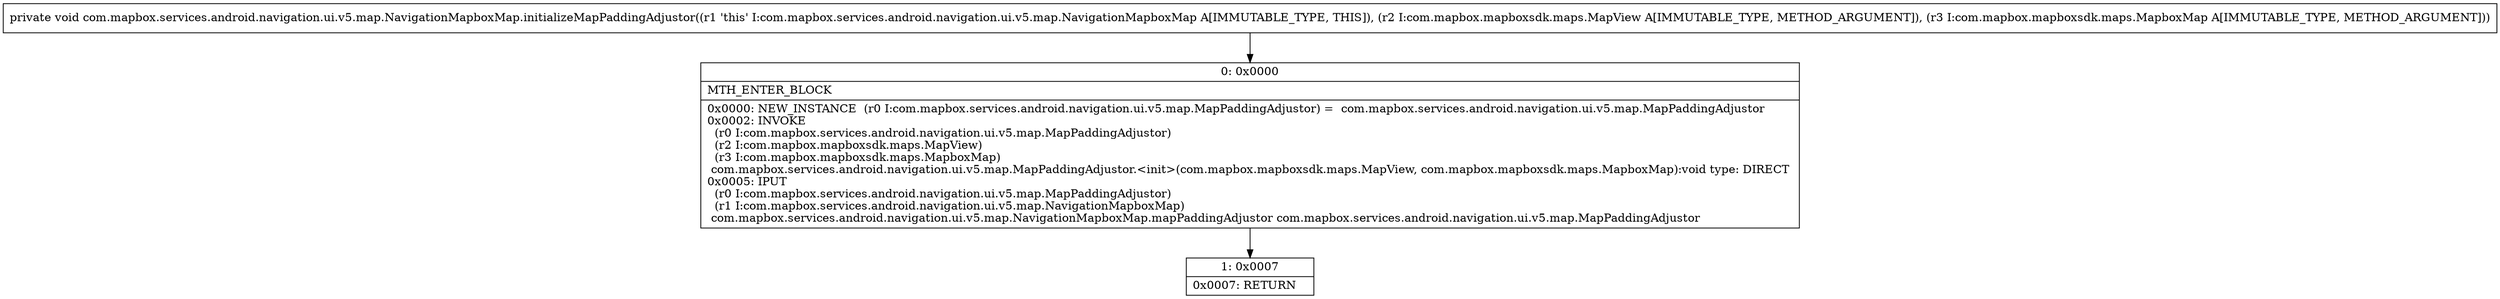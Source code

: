 digraph "CFG forcom.mapbox.services.android.navigation.ui.v5.map.NavigationMapboxMap.initializeMapPaddingAdjustor(Lcom\/mapbox\/mapboxsdk\/maps\/MapView;Lcom\/mapbox\/mapboxsdk\/maps\/MapboxMap;)V" {
Node_0 [shape=record,label="{0\:\ 0x0000|MTH_ENTER_BLOCK\l|0x0000: NEW_INSTANCE  (r0 I:com.mapbox.services.android.navigation.ui.v5.map.MapPaddingAdjustor) =  com.mapbox.services.android.navigation.ui.v5.map.MapPaddingAdjustor \l0x0002: INVOKE  \l  (r0 I:com.mapbox.services.android.navigation.ui.v5.map.MapPaddingAdjustor)\l  (r2 I:com.mapbox.mapboxsdk.maps.MapView)\l  (r3 I:com.mapbox.mapboxsdk.maps.MapboxMap)\l com.mapbox.services.android.navigation.ui.v5.map.MapPaddingAdjustor.\<init\>(com.mapbox.mapboxsdk.maps.MapView, com.mapbox.mapboxsdk.maps.MapboxMap):void type: DIRECT \l0x0005: IPUT  \l  (r0 I:com.mapbox.services.android.navigation.ui.v5.map.MapPaddingAdjustor)\l  (r1 I:com.mapbox.services.android.navigation.ui.v5.map.NavigationMapboxMap)\l com.mapbox.services.android.navigation.ui.v5.map.NavigationMapboxMap.mapPaddingAdjustor com.mapbox.services.android.navigation.ui.v5.map.MapPaddingAdjustor \l}"];
Node_1 [shape=record,label="{1\:\ 0x0007|0x0007: RETURN   \l}"];
MethodNode[shape=record,label="{private void com.mapbox.services.android.navigation.ui.v5.map.NavigationMapboxMap.initializeMapPaddingAdjustor((r1 'this' I:com.mapbox.services.android.navigation.ui.v5.map.NavigationMapboxMap A[IMMUTABLE_TYPE, THIS]), (r2 I:com.mapbox.mapboxsdk.maps.MapView A[IMMUTABLE_TYPE, METHOD_ARGUMENT]), (r3 I:com.mapbox.mapboxsdk.maps.MapboxMap A[IMMUTABLE_TYPE, METHOD_ARGUMENT])) }"];
MethodNode -> Node_0;
Node_0 -> Node_1;
}

